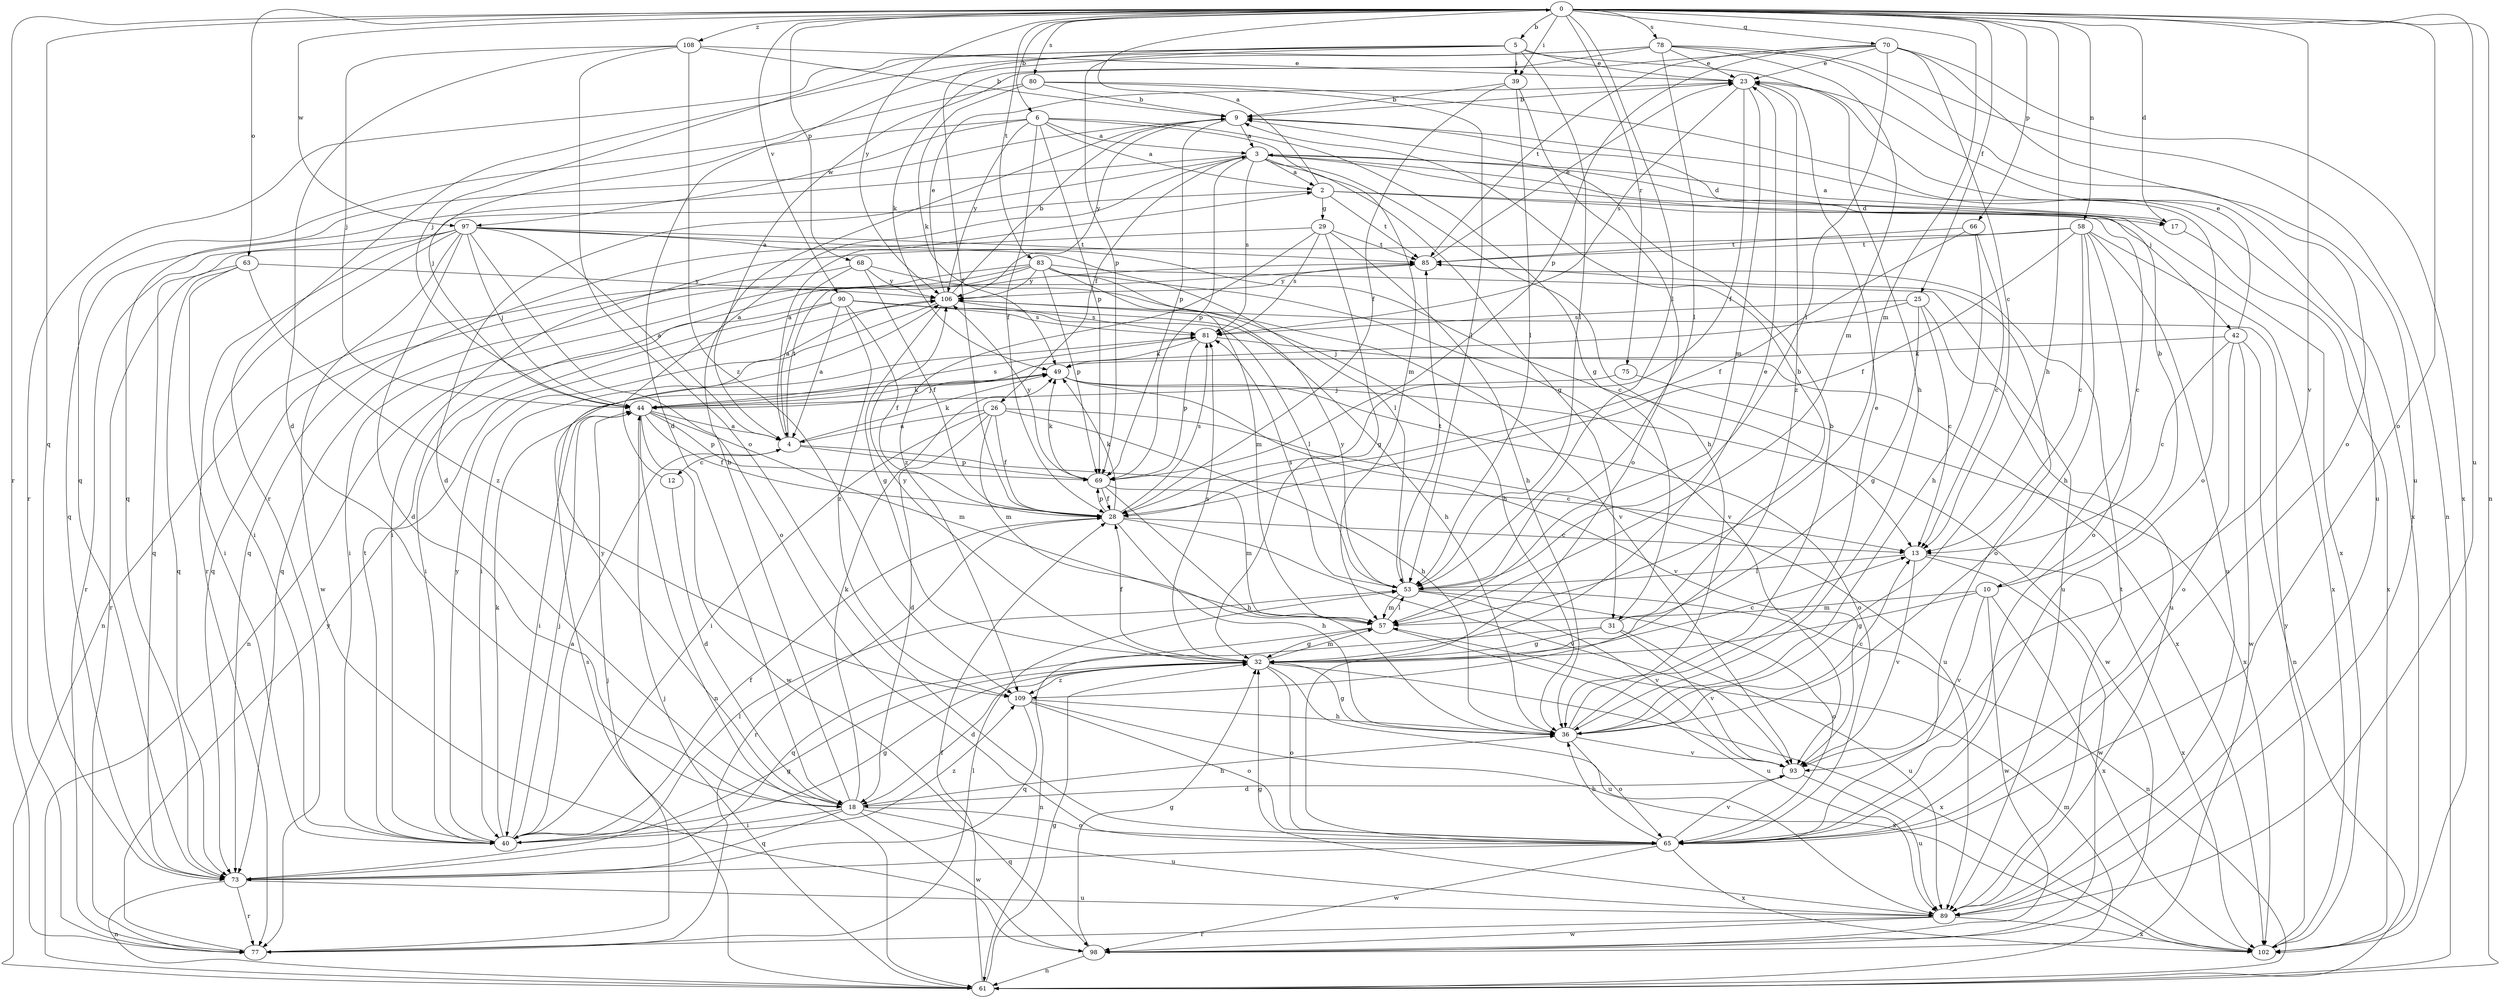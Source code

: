 strict digraph  {
0;
2;
3;
4;
5;
6;
9;
10;
12;
13;
17;
18;
23;
25;
26;
28;
29;
31;
32;
36;
39;
40;
42;
44;
49;
53;
57;
58;
61;
63;
65;
66;
68;
69;
70;
73;
75;
77;
78;
80;
81;
83;
85;
89;
90;
93;
97;
98;
102;
106;
108;
109;
0 -> 5  [label=b];
0 -> 6  [label=b];
0 -> 17  [label=d];
0 -> 25  [label=f];
0 -> 36  [label=h];
0 -> 39  [label=i];
0 -> 53  [label=l];
0 -> 57  [label=m];
0 -> 58  [label=n];
0 -> 61  [label=n];
0 -> 63  [label=o];
0 -> 65  [label=o];
0 -> 66  [label=p];
0 -> 68  [label=p];
0 -> 70  [label=q];
0 -> 73  [label=q];
0 -> 75  [label=r];
0 -> 77  [label=r];
0 -> 78  [label=s];
0 -> 80  [label=s];
0 -> 83  [label=t];
0 -> 89  [label=u];
0 -> 90  [label=v];
0 -> 93  [label=v];
0 -> 97  [label=w];
0 -> 106  [label=y];
0 -> 108  [label=z];
2 -> 0  [label=a];
2 -> 10  [label=c];
2 -> 17  [label=d];
2 -> 29  [label=g];
2 -> 77  [label=r];
2 -> 85  [label=t];
3 -> 2  [label=a];
3 -> 17  [label=d];
3 -> 18  [label=d];
3 -> 26  [label=f];
3 -> 31  [label=g];
3 -> 36  [label=h];
3 -> 42  [label=j];
3 -> 69  [label=p];
3 -> 73  [label=q];
3 -> 81  [label=s];
3 -> 102  [label=x];
4 -> 2  [label=a];
4 -> 12  [label=c];
4 -> 13  [label=c];
4 -> 49  [label=k];
4 -> 69  [label=p];
4 -> 85  [label=t];
5 -> 23  [label=e];
5 -> 28  [label=f];
5 -> 36  [label=h];
5 -> 39  [label=i];
5 -> 44  [label=j];
5 -> 53  [label=l];
5 -> 69  [label=p];
5 -> 77  [label=r];
6 -> 2  [label=a];
6 -> 3  [label=a];
6 -> 28  [label=f];
6 -> 31  [label=g];
6 -> 44  [label=j];
6 -> 57  [label=m];
6 -> 69  [label=p];
6 -> 97  [label=w];
6 -> 106  [label=y];
9 -> 3  [label=a];
9 -> 65  [label=o];
9 -> 69  [label=p];
9 -> 73  [label=q];
9 -> 106  [label=y];
10 -> 9  [label=b];
10 -> 32  [label=g];
10 -> 57  [label=m];
10 -> 93  [label=v];
10 -> 98  [label=w];
10 -> 102  [label=x];
12 -> 3  [label=a];
12 -> 18  [label=d];
13 -> 53  [label=l];
13 -> 93  [label=v];
13 -> 98  [label=w];
13 -> 102  [label=x];
17 -> 3  [label=a];
17 -> 102  [label=x];
18 -> 9  [label=b];
18 -> 36  [label=h];
18 -> 40  [label=i];
18 -> 49  [label=k];
18 -> 65  [label=o];
18 -> 73  [label=q];
18 -> 89  [label=u];
18 -> 98  [label=w];
18 -> 106  [label=y];
23 -> 9  [label=b];
23 -> 28  [label=f];
23 -> 57  [label=m];
23 -> 81  [label=s];
23 -> 102  [label=x];
23 -> 109  [label=z];
25 -> 13  [label=c];
25 -> 32  [label=g];
25 -> 44  [label=j];
25 -> 81  [label=s];
25 -> 89  [label=u];
26 -> 4  [label=a];
26 -> 18  [label=d];
26 -> 28  [label=f];
26 -> 36  [label=h];
26 -> 40  [label=i];
26 -> 57  [label=m];
26 -> 89  [label=u];
28 -> 13  [label=c];
28 -> 36  [label=h];
28 -> 49  [label=k];
28 -> 69  [label=p];
28 -> 77  [label=r];
28 -> 81  [label=s];
28 -> 93  [label=v];
29 -> 32  [label=g];
29 -> 36  [label=h];
29 -> 73  [label=q];
29 -> 81  [label=s];
29 -> 85  [label=t];
29 -> 109  [label=z];
31 -> 9  [label=b];
31 -> 32  [label=g];
31 -> 61  [label=n];
31 -> 89  [label=u];
31 -> 93  [label=v];
32 -> 13  [label=c];
32 -> 18  [label=d];
32 -> 23  [label=e];
32 -> 28  [label=f];
32 -> 57  [label=m];
32 -> 65  [label=o];
32 -> 81  [label=s];
32 -> 89  [label=u];
32 -> 102  [label=x];
32 -> 106  [label=y];
32 -> 109  [label=z];
36 -> 9  [label=b];
36 -> 13  [label=c];
36 -> 23  [label=e];
36 -> 32  [label=g];
36 -> 65  [label=o];
36 -> 93  [label=v];
39 -> 9  [label=b];
39 -> 28  [label=f];
39 -> 53  [label=l];
39 -> 65  [label=o];
40 -> 4  [label=a];
40 -> 28  [label=f];
40 -> 32  [label=g];
40 -> 44  [label=j];
40 -> 49  [label=k];
40 -> 53  [label=l];
40 -> 85  [label=t];
40 -> 106  [label=y];
40 -> 109  [label=z];
42 -> 13  [label=c];
42 -> 23  [label=e];
42 -> 49  [label=k];
42 -> 61  [label=n];
42 -> 65  [label=o];
42 -> 98  [label=w];
44 -> 4  [label=a];
44 -> 28  [label=f];
44 -> 40  [label=i];
44 -> 49  [label=k];
44 -> 57  [label=m];
44 -> 61  [label=n];
44 -> 69  [label=p];
44 -> 81  [label=s];
44 -> 98  [label=w];
49 -> 44  [label=j];
49 -> 65  [label=o];
49 -> 93  [label=v];
49 -> 98  [label=w];
53 -> 57  [label=m];
53 -> 61  [label=n];
53 -> 65  [label=o];
53 -> 81  [label=s];
53 -> 85  [label=t];
53 -> 93  [label=v];
53 -> 106  [label=y];
57 -> 32  [label=g];
57 -> 53  [label=l];
57 -> 73  [label=q];
57 -> 89  [label=u];
58 -> 13  [label=c];
58 -> 28  [label=f];
58 -> 36  [label=h];
58 -> 40  [label=i];
58 -> 65  [label=o];
58 -> 85  [label=t];
58 -> 89  [label=u];
58 -> 102  [label=x];
61 -> 28  [label=f];
61 -> 32  [label=g];
61 -> 44  [label=j];
61 -> 57  [label=m];
61 -> 81  [label=s];
63 -> 40  [label=i];
63 -> 73  [label=q];
63 -> 77  [label=r];
63 -> 106  [label=y];
63 -> 109  [label=z];
65 -> 36  [label=h];
65 -> 73  [label=q];
65 -> 93  [label=v];
65 -> 98  [label=w];
65 -> 102  [label=x];
66 -> 13  [label=c];
66 -> 28  [label=f];
66 -> 36  [label=h];
66 -> 85  [label=t];
68 -> 4  [label=a];
68 -> 28  [label=f];
68 -> 73  [label=q];
68 -> 93  [label=v];
68 -> 106  [label=y];
69 -> 28  [label=f];
69 -> 36  [label=h];
69 -> 49  [label=k];
69 -> 57  [label=m];
69 -> 106  [label=y];
70 -> 4  [label=a];
70 -> 13  [label=c];
70 -> 23  [label=e];
70 -> 53  [label=l];
70 -> 69  [label=p];
70 -> 85  [label=t];
70 -> 89  [label=u];
70 -> 102  [label=x];
73 -> 32  [label=g];
73 -> 61  [label=n];
73 -> 77  [label=r];
73 -> 89  [label=u];
75 -> 44  [label=j];
75 -> 102  [label=x];
77 -> 44  [label=j];
77 -> 53  [label=l];
77 -> 106  [label=y];
78 -> 18  [label=d];
78 -> 23  [label=e];
78 -> 49  [label=k];
78 -> 53  [label=l];
78 -> 57  [label=m];
78 -> 61  [label=n];
78 -> 65  [label=o];
78 -> 77  [label=r];
80 -> 9  [label=b];
80 -> 49  [label=k];
80 -> 53  [label=l];
80 -> 73  [label=q];
80 -> 89  [label=u];
81 -> 49  [label=k];
81 -> 69  [label=p];
81 -> 102  [label=x];
83 -> 36  [label=h];
83 -> 40  [label=i];
83 -> 57  [label=m];
83 -> 61  [label=n];
83 -> 69  [label=p];
83 -> 73  [label=q];
83 -> 89  [label=u];
83 -> 93  [label=v];
83 -> 106  [label=y];
85 -> 23  [label=e];
85 -> 65  [label=o];
85 -> 106  [label=y];
89 -> 32  [label=g];
89 -> 77  [label=r];
89 -> 85  [label=t];
89 -> 98  [label=w];
89 -> 102  [label=x];
90 -> 4  [label=a];
90 -> 28  [label=f];
90 -> 36  [label=h];
90 -> 40  [label=i];
90 -> 53  [label=l];
90 -> 61  [label=n];
90 -> 81  [label=s];
90 -> 109  [label=z];
93 -> 18  [label=d];
93 -> 89  [label=u];
97 -> 4  [label=a];
97 -> 13  [label=c];
97 -> 18  [label=d];
97 -> 40  [label=i];
97 -> 44  [label=j];
97 -> 53  [label=l];
97 -> 65  [label=o];
97 -> 73  [label=q];
97 -> 77  [label=r];
97 -> 85  [label=t];
97 -> 98  [label=w];
98 -> 32  [label=g];
98 -> 61  [label=n];
102 -> 106  [label=y];
106 -> 9  [label=b];
106 -> 23  [label=e];
106 -> 32  [label=g];
106 -> 40  [label=i];
106 -> 81  [label=s];
108 -> 9  [label=b];
108 -> 18  [label=d];
108 -> 23  [label=e];
108 -> 44  [label=j];
108 -> 65  [label=o];
108 -> 109  [label=z];
109 -> 36  [label=h];
109 -> 65  [label=o];
109 -> 73  [label=q];
109 -> 102  [label=x];
}
